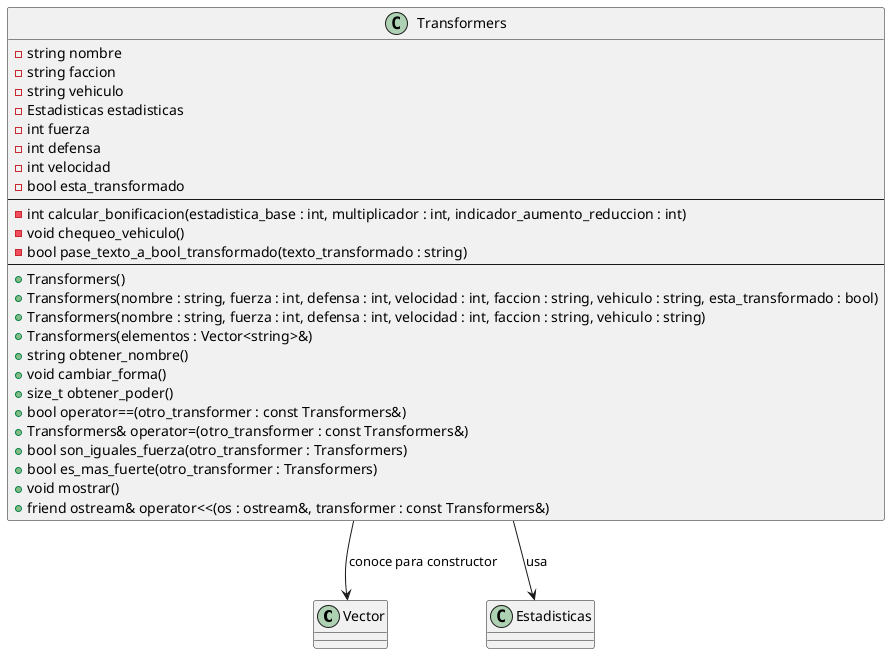 @startuml
'https://plantuml.com/class-diagram
class Vector
class Estadisticas

class Transformers {
    - string nombre
    - string faccion
    - string vehiculo
    - Estadisticas estadisticas
    - int fuerza
    - int defensa
    - int velocidad
    - bool esta_transformado
    ---
    - int calcular_bonificacion(estadistica_base : int, multiplicador : int, indicador_aumento_reduccion : int)
    - void chequeo_vehiculo()
    - bool pase_texto_a_bool_transformado(texto_transformado : string)
    ---
    + Transformers()
    + Transformers(nombre : string, fuerza : int, defensa : int, velocidad : int, faccion : string, vehiculo : string, esta_transformado : bool)
    + Transformers(nombre : string, fuerza : int, defensa : int, velocidad : int, faccion : string, vehiculo : string)
    + Transformers(elementos : Vector<string>&)
    + string obtener_nombre()
    + void cambiar_forma()
    + size_t obtener_poder()
    + bool operator==(otro_transformer : const Transformers&)
    + Transformers& operator=(otro_transformer : const Transformers&)
    + bool son_iguales_fuerza(otro_transformer : Transformers)
    + bool es_mas_fuerte(otro_transformer : Transformers)
    + void mostrar()
    + friend ostream& operator<<(os : ostream&, transformer : const Transformers&)
}

' Relaciones
Transformers --> Vector : "conoce para constructor"
Transformers --> Estadisticas : "usa"
@enduml